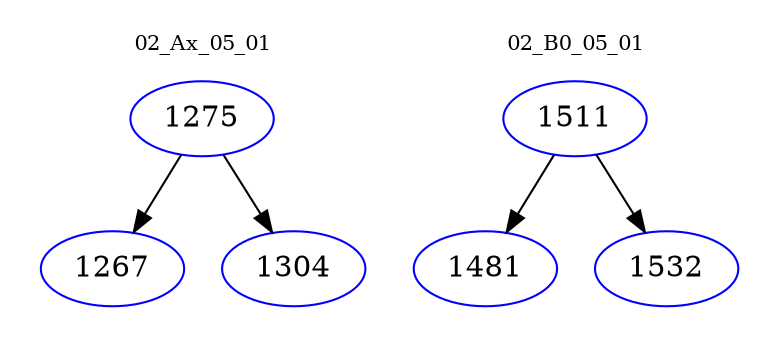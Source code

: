digraph{
subgraph cluster_0 {
color = white
label = "02_Ax_05_01";
fontsize=10;
T0_1275 [label="1275", color="blue"]
T0_1275 -> T0_1267 [color="black"]
T0_1267 [label="1267", color="blue"]
T0_1275 -> T0_1304 [color="black"]
T0_1304 [label="1304", color="blue"]
}
subgraph cluster_1 {
color = white
label = "02_B0_05_01";
fontsize=10;
T1_1511 [label="1511", color="blue"]
T1_1511 -> T1_1481 [color="black"]
T1_1481 [label="1481", color="blue"]
T1_1511 -> T1_1532 [color="black"]
T1_1532 [label="1532", color="blue"]
}
}
